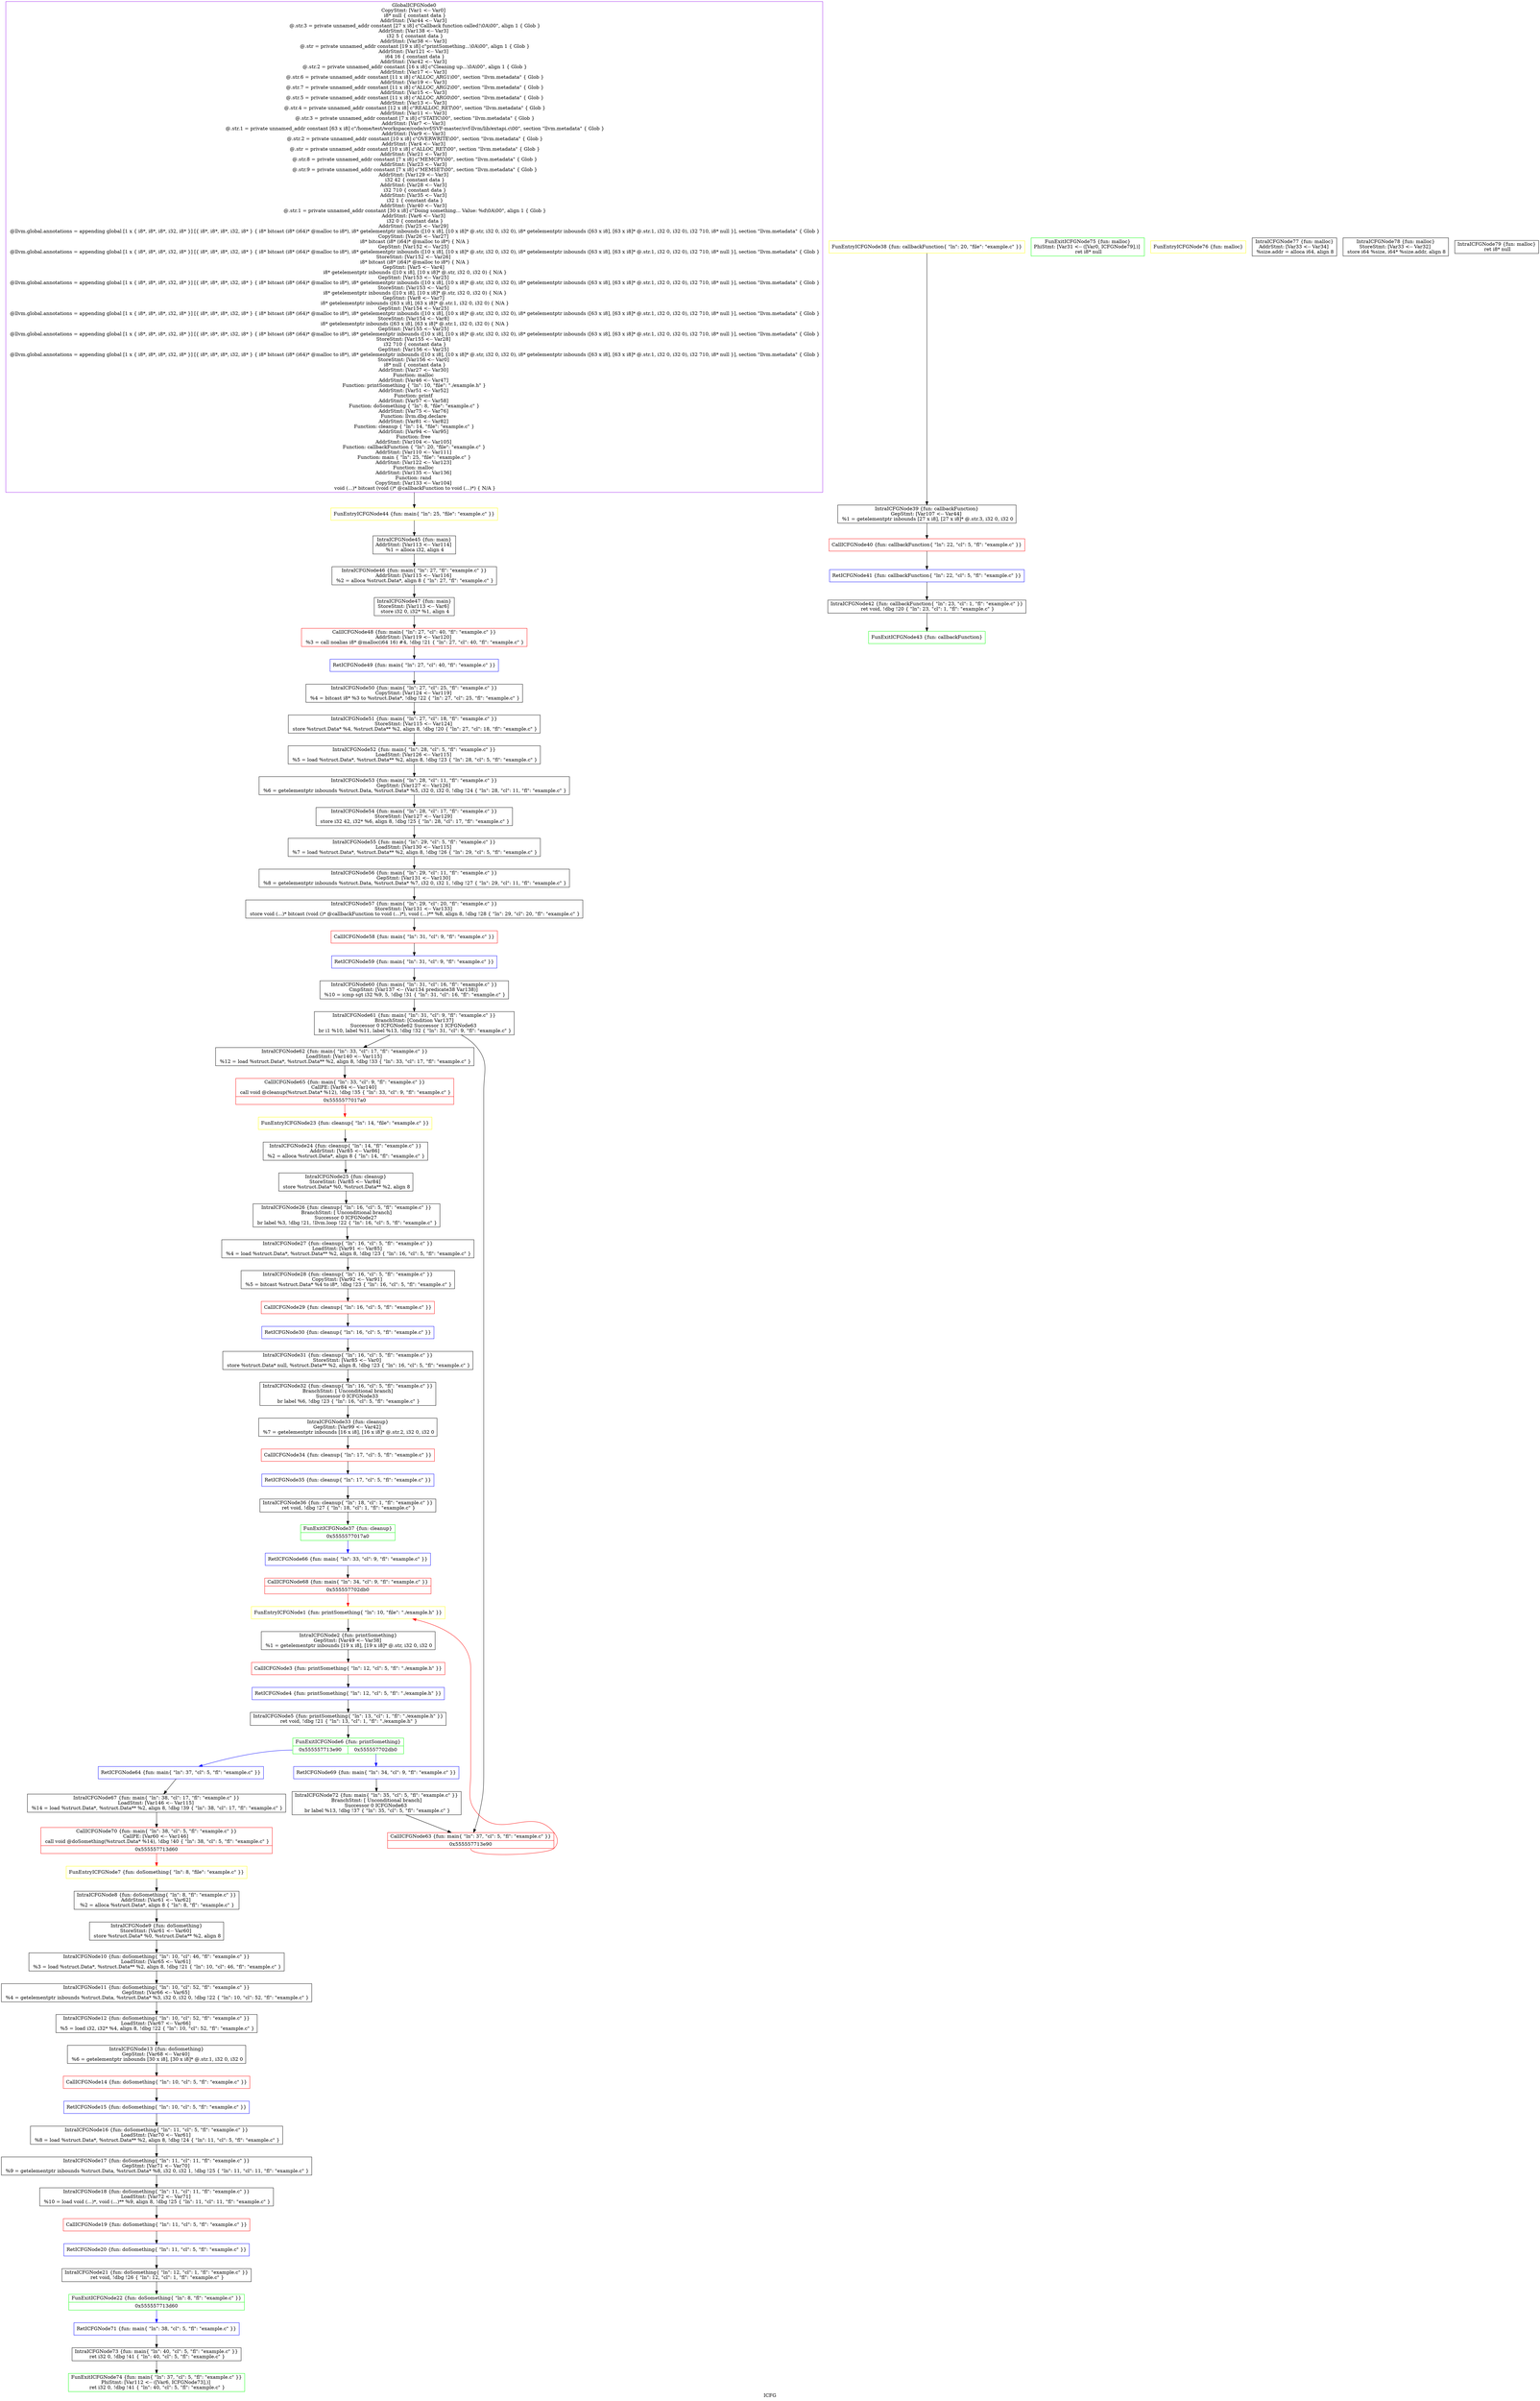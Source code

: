 digraph "ICFG" {
	label="ICFG";

	Node0x5555577226c0 [shape=record,color=purple,label="{GlobalICFGNode0\nCopyStmt: [Var1 \<-- Var0]  \n i8* null \{ constant data \}\nAddrStmt: [Var44 \<-- Var3]  \n @.str.3 = private unnamed_addr constant [27 x i8] c\"Callback function called!\\0A\\00\", align 1 \{ Glob  \}\nAddrStmt: [Var138 \<-- Var3]  \n i32 5 \{ constant data \}\nAddrStmt: [Var38 \<-- Var3]  \n @.str = private unnamed_addr constant [19 x i8] c\"printSomething...\\0A\\00\", align 1 \{ Glob  \}\nAddrStmt: [Var121 \<-- Var3]  \n i64 16 \{ constant data \}\nAddrStmt: [Var42 \<-- Var3]  \n @.str.2 = private unnamed_addr constant [16 x i8] c\"Cleaning up...\\0A\\00\", align 1 \{ Glob  \}\nAddrStmt: [Var17 \<-- Var3]  \n @.str.6 = private unnamed_addr constant [11 x i8] c\"ALLOC_ARG1\\00\", section \"llvm.metadata\" \{ Glob  \}\nAddrStmt: [Var19 \<-- Var3]  \n @.str.7 = private unnamed_addr constant [11 x i8] c\"ALLOC_ARG2\\00\", section \"llvm.metadata\" \{ Glob  \}\nAddrStmt: [Var15 \<-- Var3]  \n @.str.5 = private unnamed_addr constant [11 x i8] c\"ALLOC_ARG0\\00\", section \"llvm.metadata\" \{ Glob  \}\nAddrStmt: [Var13 \<-- Var3]  \n @.str.4 = private unnamed_addr constant [12 x i8] c\"REALLOC_RET\\00\", section \"llvm.metadata\" \{ Glob  \}\nAddrStmt: [Var11 \<-- Var3]  \n @.str.3 = private unnamed_addr constant [7 x i8] c\"STATIC\\00\", section \"llvm.metadata\" \{ Glob  \}\nAddrStmt: [Var7 \<-- Var3]  \n @.str.1 = private unnamed_addr constant [63 x i8] c\"/home/test/workspace/code/svf/SVF-master/svf-llvm/lib/extapi.c\\00\", section \"llvm.metadata\" \{ Glob  \}\nAddrStmt: [Var9 \<-- Var3]  \n @.str.2 = private unnamed_addr constant [10 x i8] c\"OVERWRITE\\00\", section \"llvm.metadata\" \{ Glob  \}\nAddrStmt: [Var4 \<-- Var3]  \n @.str = private unnamed_addr constant [10 x i8] c\"ALLOC_RET\\00\", section \"llvm.metadata\" \{ Glob  \}\nAddrStmt: [Var21 \<-- Var3]  \n @.str.8 = private unnamed_addr constant [7 x i8] c\"MEMCPY\\00\", section \"llvm.metadata\" \{ Glob  \}\nAddrStmt: [Var23 \<-- Var3]  \n @.str.9 = private unnamed_addr constant [7 x i8] c\"MEMSET\\00\", section \"llvm.metadata\" \{ Glob  \}\nAddrStmt: [Var129 \<-- Var3]  \n i32 42 \{ constant data \}\nAddrStmt: [Var28 \<-- Var3]  \n i32 710 \{ constant data \}\nAddrStmt: [Var35 \<-- Var3]  \n i32 1 \{ constant data \}\nAddrStmt: [Var40 \<-- Var3]  \n @.str.1 = private unnamed_addr constant [30 x i8] c\"Doing something... Value: %d\\0A\\00\", align 1 \{ Glob  \}\nAddrStmt: [Var6 \<-- Var3]  \n i32 0 \{ constant data \}\nAddrStmt: [Var25 \<-- Var29]  \n @llvm.global.annotations = appending global [1 x \{ i8*, i8*, i8*, i32, i8* \}] [\{ i8*, i8*, i8*, i32, i8* \} \{ i8* bitcast (i8* (i64)* @malloc to i8*), i8* getelementptr inbounds ([10 x i8], [10 x i8]* @.str, i32 0, i32 0), i8* getelementptr inbounds ([63 x i8], [63 x i8]* @.str.1, i32 0, i32 0), i32 710, i8* null \}], section \"llvm.metadata\" \{ Glob  \}\nCopyStmt: [Var26 \<-- Var27]  \n i8* bitcast (i8* (i64)* @malloc to i8*) \{ N/A \}\nGepStmt: [Var152 \<-- Var25]  \n @llvm.global.annotations = appending global [1 x \{ i8*, i8*, i8*, i32, i8* \}] [\{ i8*, i8*, i8*, i32, i8* \} \{ i8* bitcast (i8* (i64)* @malloc to i8*), i8* getelementptr inbounds ([10 x i8], [10 x i8]* @.str, i32 0, i32 0), i8* getelementptr inbounds ([63 x i8], [63 x i8]* @.str.1, i32 0, i32 0), i32 710, i8* null \}], section \"llvm.metadata\" \{ Glob  \}\nStoreStmt: [Var152 \<-- Var26]  \n i8* bitcast (i8* (i64)* @malloc to i8*) \{ N/A \}\nGepStmt: [Var5 \<-- Var4]  \n i8* getelementptr inbounds ([10 x i8], [10 x i8]* @.str, i32 0, i32 0) \{ N/A \}\nGepStmt: [Var153 \<-- Var25]  \n @llvm.global.annotations = appending global [1 x \{ i8*, i8*, i8*, i32, i8* \}] [\{ i8*, i8*, i8*, i32, i8* \} \{ i8* bitcast (i8* (i64)* @malloc to i8*), i8* getelementptr inbounds ([10 x i8], [10 x i8]* @.str, i32 0, i32 0), i8* getelementptr inbounds ([63 x i8], [63 x i8]* @.str.1, i32 0, i32 0), i32 710, i8* null \}], section \"llvm.metadata\" \{ Glob  \}\nStoreStmt: [Var153 \<-- Var5]  \n i8* getelementptr inbounds ([10 x i8], [10 x i8]* @.str, i32 0, i32 0) \{ N/A \}\nGepStmt: [Var8 \<-- Var7]  \n i8* getelementptr inbounds ([63 x i8], [63 x i8]* @.str.1, i32 0, i32 0) \{ N/A \}\nGepStmt: [Var154 \<-- Var25]  \n @llvm.global.annotations = appending global [1 x \{ i8*, i8*, i8*, i32, i8* \}] [\{ i8*, i8*, i8*, i32, i8* \} \{ i8* bitcast (i8* (i64)* @malloc to i8*), i8* getelementptr inbounds ([10 x i8], [10 x i8]* @.str, i32 0, i32 0), i8* getelementptr inbounds ([63 x i8], [63 x i8]* @.str.1, i32 0, i32 0), i32 710, i8* null \}], section \"llvm.metadata\" \{ Glob  \}\nStoreStmt: [Var154 \<-- Var8]  \n i8* getelementptr inbounds ([63 x i8], [63 x i8]* @.str.1, i32 0, i32 0) \{ N/A \}\nGepStmt: [Var155 \<-- Var25]  \n @llvm.global.annotations = appending global [1 x \{ i8*, i8*, i8*, i32, i8* \}] [\{ i8*, i8*, i8*, i32, i8* \} \{ i8* bitcast (i8* (i64)* @malloc to i8*), i8* getelementptr inbounds ([10 x i8], [10 x i8]* @.str, i32 0, i32 0), i8* getelementptr inbounds ([63 x i8], [63 x i8]* @.str.1, i32 0, i32 0), i32 710, i8* null \}], section \"llvm.metadata\" \{ Glob  \}\nStoreStmt: [Var155 \<-- Var28]  \n i32 710 \{ constant data \}\nGepStmt: [Var156 \<-- Var25]  \n @llvm.global.annotations = appending global [1 x \{ i8*, i8*, i8*, i32, i8* \}] [\{ i8*, i8*, i8*, i32, i8* \} \{ i8* bitcast (i8* (i64)* @malloc to i8*), i8* getelementptr inbounds ([10 x i8], [10 x i8]* @.str, i32 0, i32 0), i8* getelementptr inbounds ([63 x i8], [63 x i8]* @.str.1, i32 0, i32 0), i32 710, i8* null \}], section \"llvm.metadata\" \{ Glob  \}\nStoreStmt: [Var156 \<-- Var0]  \n i8* null \{ constant data \}\nAddrStmt: [Var27 \<-- Var30]  \nFunction: malloc \nAddrStmt: [Var46 \<-- Var47]  \nFunction: printSomething \{ \"ln\": 10, \"file\": \"./example.h\" \}\nAddrStmt: [Var51 \<-- Var52]  \nFunction: printf \nAddrStmt: [Var57 \<-- Var58]  \nFunction: doSomething \{ \"ln\": 8, \"file\": \"example.c\" \}\nAddrStmt: [Var75 \<-- Var76]  \nFunction: llvm.dbg.declare \nAddrStmt: [Var81 \<-- Var82]  \nFunction: cleanup \{ \"ln\": 14, \"file\": \"example.c\" \}\nAddrStmt: [Var94 \<-- Var95]  \nFunction: free \nAddrStmt: [Var104 \<-- Var105]  \nFunction: callbackFunction \{ \"ln\": 20, \"file\": \"example.c\" \}\nAddrStmt: [Var110 \<-- Var111]  \nFunction: main \{ \"ln\": 25, \"file\": \"example.c\" \}\nAddrStmt: [Var122 \<-- Var123]  \nFunction: malloc \nAddrStmt: [Var135 \<-- Var136]  \nFunction: rand \nCopyStmt: [Var133 \<-- Var104]  \n void (...)* bitcast (void ()* @callbackFunction to void (...)*) \{ N/A \}}"];
	Node0x5555577226c0 -> Node0x55555773ecb0[style=solid];
	Node0x555557722430 [shape=record,color=yellow,label="{FunEntryICFGNode1 \{fun: printSomething\{ \"ln\": 10, \"file\": \"./example.h\" \}\}}"];
	Node0x555557722430 -> Node0x555557722870[style=solid];
	Node0x555557722870 [shape=record,color=black,label="{IntraICFGNode2 \{fun: printSomething\}\nGepStmt: [Var49 \<-- Var38]  \n   %1 = getelementptr inbounds [19 x i8], [19 x i8]* @.str, i32 0, i32 0 }"];
	Node0x555557722870 -> Node0x55555774d4b0[style=solid];
	Node0x55555774d4b0 [shape=record,color=red,label="{CallICFGNode3 \{fun: printSomething\{ \"ln\": 12, \"cl\": 5, \"fl\": \"./example.h\" \}\}}"];
	Node0x55555774d4b0 -> Node0x5555576e45a0[style=solid];
	Node0x5555576e45a0 [shape=record,color=blue,label="{RetICFGNode4 \{fun: printSomething\{ \"ln\": 12, \"cl\": 5, \"fl\": \"./example.h\" \}\}}"];
	Node0x5555576e45a0 -> Node0x5555577066f0[style=solid];
	Node0x5555577066f0 [shape=record,color=black,label="{IntraICFGNode5 \{fun: printSomething\{ \"ln\": 13, \"cl\": 1, \"fl\": \"./example.h\" \}\}\n   ret void, !dbg !21 \{ \"ln\": 13, \"cl\": 1, \"fl\": \"./example.h\" \}}"];
	Node0x5555577066f0 -> Node0x5555577068d0[style=solid];
	Node0x5555577068d0 [shape=record,color=green,label="{FunExitICFGNode6 \{fun: printSomething\}|{<s0>0x555557713e90|<s1>0x555557702db0}}"];
	Node0x5555577068d0:s0 -> Node0x55555775d3c0[style=solid,color=blue];
	Node0x5555577068d0:s1 -> Node0x5555577635e0[style=solid,color=blue];
	Node0x5555576ebcd0 [shape=record,color=yellow,label="{FunEntryICFGNode7 \{fun: doSomething\{ \"ln\": 8, \"file\": \"example.c\" \}\}}"];
	Node0x5555576ebcd0 -> Node0x555557703400[style=solid];
	Node0x555557703400 [shape=record,color=black,label="{IntraICFGNode8 \{fun: doSomething\{ \"ln\": 8, \"fl\": \"example.c\" \}\}\nAddrStmt: [Var61 \<-- Var62]  \n   %2 = alloca %struct.Data*, align 8 \{ \"ln\": 8, \"fl\": \"example.c\" \}}"];
	Node0x555557703400 -> Node0x5555577035e0[style=solid];
	Node0x5555577035e0 [shape=record,color=black,label="{IntraICFGNode9 \{fun: doSomething\}\nStoreStmt: [Var61 \<-- Var60]  \n   store %struct.Data* %0, %struct.Data** %2, align 8 }"];
	Node0x5555577035e0 -> Node0x555557713780[style=solid];
	Node0x555557713780 [shape=record,color=black,label="{IntraICFGNode10 \{fun: doSomething\{ \"ln\": 10, \"cl\": 46, \"fl\": \"example.c\" \}\}\nLoadStmt: [Var65 \<-- Var61]  \n   %3 = load %struct.Data*, %struct.Data** %2, align 8, !dbg !21 \{ \"ln\": 10, \"cl\": 46, \"fl\": \"example.c\" \}}"];
	Node0x555557713780 -> Node0x555557713960[style=solid];
	Node0x555557713960 [shape=record,color=black,label="{IntraICFGNode11 \{fun: doSomething\{ \"ln\": 10, \"cl\": 52, \"fl\": \"example.c\" \}\}\nGepStmt: [Var66 \<-- Var65]  \n   %4 = getelementptr inbounds %struct.Data, %struct.Data* %3, i32 0, i32 0, !dbg !22 \{ \"ln\": 10, \"cl\": 52, \"fl\": \"example.c\" \}}"];
	Node0x555557713960 -> Node0x555557705ad0[style=solid];
	Node0x555557705ad0 [shape=record,color=black,label="{IntraICFGNode12 \{fun: doSomething\{ \"ln\": 10, \"cl\": 52, \"fl\": \"example.c\" \}\}\nLoadStmt: [Var67 \<-- Var66]  \n   %5 = load i32, i32* %4, align 8, !dbg !22 \{ \"ln\": 10, \"cl\": 52, \"fl\": \"example.c\" \}}"];
	Node0x555557705ad0 -> Node0x555557705cb0[style=solid];
	Node0x555557705cb0 [shape=record,color=black,label="{IntraICFGNode13 \{fun: doSomething\}\nGepStmt: [Var68 \<-- Var40]  \n   %6 = getelementptr inbounds [30 x i8], [30 x i8]* @.str.1, i32 0, i32 0 }"];
	Node0x555557705cb0 -> Node0x5555576e23c0[style=solid];
	Node0x5555576e23c0 [shape=record,color=red,label="{CallICFGNode14 \{fun: doSomething\{ \"ln\": 10, \"cl\": 5, \"fl\": \"example.c\" \}\}}"];
	Node0x5555576e23c0 -> Node0x5555576e9e80[style=solid];
	Node0x5555576e9e80 [shape=record,color=blue,label="{RetICFGNode15 \{fun: doSomething\{ \"ln\": 10, \"cl\": 5, \"fl\": \"example.c\" \}\}}"];
	Node0x5555576e9e80 -> Node0x555557723830[style=solid];
	Node0x555557723830 [shape=record,color=black,label="{IntraICFGNode16 \{fun: doSomething\{ \"ln\": 11, \"cl\": 5, \"fl\": \"example.c\" \}\}\nLoadStmt: [Var70 \<-- Var61]  \n   %8 = load %struct.Data*, %struct.Data** %2, align 8, !dbg !24 \{ \"ln\": 11, \"cl\": 5, \"fl\": \"example.c\" \}}"];
	Node0x555557723830 -> Node0x555557723a30[style=solid];
	Node0x555557723a30 [shape=record,color=black,label="{IntraICFGNode17 \{fun: doSomething\{ \"ln\": 11, \"cl\": 11, \"fl\": \"example.c\" \}\}\nGepStmt: [Var71 \<-- Var70]  \n   %9 = getelementptr inbounds %struct.Data, %struct.Data* %8, i32 0, i32 1, !dbg !25 \{ \"ln\": 11, \"cl\": 11, \"fl\": \"example.c\" \}}"];
	Node0x555557723a30 -> Node0x555557718290[style=solid];
	Node0x555557718290 [shape=record,color=black,label="{IntraICFGNode18 \{fun: doSomething\{ \"ln\": 11, \"cl\": 11, \"fl\": \"example.c\" \}\}\nLoadStmt: [Var72 \<-- Var71]  \n   %10 = load void (...)*, void (...)** %9, align 8, !dbg !25 \{ \"ln\": 11, \"cl\": 11, \"fl\": \"example.c\" \}}"];
	Node0x555557718290 -> Node0x55555770ca20[style=solid];
	Node0x55555770ca20 [shape=record,color=red,label="{CallICFGNode19 \{fun: doSomething\{ \"ln\": 11, \"cl\": 5, \"fl\": \"example.c\" \}\}}"];
	Node0x55555770ca20 -> Node0x5555576f6d50[style=solid];
	Node0x5555576f6d50 [shape=record,color=blue,label="{RetICFGNode20 \{fun: doSomething\{ \"ln\": 11, \"cl\": 5, \"fl\": \"example.c\" \}\}}"];
	Node0x5555576f6d50 -> Node0x5555576fe990[style=solid];
	Node0x5555576fe990 [shape=record,color=black,label="{IntraICFGNode21 \{fun: doSomething\{ \"ln\": 12, \"cl\": 1, \"fl\": \"example.c\" \}\}\n   ret void, !dbg !26 \{ \"ln\": 12, \"cl\": 1, \"fl\": \"example.c\" \}}"];
	Node0x5555576fe990 -> Node0x5555576feb90[style=solid];
	Node0x5555576feb90 [shape=record,color=green,label="{FunExitICFGNode22 \{fun: doSomething\{ \"ln\": 8, \"fl\": \"example.c\" \}\}|{<s0>0x555557713d60}}"];
	Node0x5555576feb90:s0 -> Node0x555557763aa0[style=solid,color=blue];
	Node0x5555576d2c70 [shape=record,color=yellow,label="{FunEntryICFGNode23 \{fun: cleanup\{ \"ln\": 14, \"file\": \"example.c\" \}\}}"];
	Node0x5555576d2c70 -> Node0x555557724ad0[style=solid];
	Node0x555557724ad0 [shape=record,color=black,label="{IntraICFGNode24 \{fun: cleanup\{ \"ln\": 14, \"fl\": \"example.c\" \}\}\nAddrStmt: [Var85 \<-- Var86]  \n   %2 = alloca %struct.Data*, align 8 \{ \"ln\": 14, \"fl\": \"example.c\" \}}"];
	Node0x555557724ad0 -> Node0x555557724cb0[style=solid];
	Node0x555557724cb0 [shape=record,color=black,label="{IntraICFGNode25 \{fun: cleanup\}\nStoreStmt: [Var85 \<-- Var84]  \n   store %struct.Data* %0, %struct.Data** %2, align 8 }"];
	Node0x555557724cb0 -> Node0x555557724e90[style=solid];
	Node0x555557724e90 [shape=record,color=black,label="{IntraICFGNode26 \{fun: cleanup\{ \"ln\": 16, \"cl\": 5, \"fl\": \"example.c\" \}\}\nBranchStmt: [ Unconditional branch]\nSuccessor 0 ICFGNode27   \n   br label %3, !dbg !21, !llvm.loop !22 \{ \"ln\": 16, \"cl\": 5, \"fl\": \"example.c\" \}}"];
	Node0x555557724e90 -> Node0x5555576ff880[style=solid];
	Node0x5555576ff880 [shape=record,color=black,label="{IntraICFGNode27 \{fun: cleanup\{ \"ln\": 16, \"cl\": 5, \"fl\": \"example.c\" \}\}\nLoadStmt: [Var91 \<-- Var85]  \n   %4 = load %struct.Data*, %struct.Data** %2, align 8, !dbg !23 \{ \"ln\": 16, \"cl\": 5, \"fl\": \"example.c\" \}}"];
	Node0x5555576ff880 -> Node0x5555576ffa60[style=solid];
	Node0x5555576ffa60 [shape=record,color=black,label="{IntraICFGNode28 \{fun: cleanup\{ \"ln\": 16, \"cl\": 5, \"fl\": \"example.c\" \}\}\nCopyStmt: [Var92 \<-- Var91]  \n   %5 = bitcast %struct.Data* %4 to i8*, !dbg !23 \{ \"ln\": 16, \"cl\": 5, \"fl\": \"example.c\" \}}"];
	Node0x5555576ffa60 -> Node0x555557702fc0[style=solid];
	Node0x555557702fc0 [shape=record,color=red,label="{CallICFGNode29 \{fun: cleanup\{ \"ln\": 16, \"cl\": 5, \"fl\": \"example.c\" \}\}}"];
	Node0x555557702fc0 -> Node0x5555576ccfa0[style=solid];
	Node0x5555576ccfa0 [shape=record,color=blue,label="{RetICFGNode30 \{fun: cleanup\{ \"ln\": 16, \"cl\": 5, \"fl\": \"example.c\" \}\}}"];
	Node0x5555576ccfa0 -> Node0x555557720720[style=solid];
	Node0x555557720720 [shape=record,color=black,label="{IntraICFGNode31 \{fun: cleanup\{ \"ln\": 16, \"cl\": 5, \"fl\": \"example.c\" \}\}\nStoreStmt: [Var85 \<-- Var0]  \n   store %struct.Data* null, %struct.Data** %2, align 8, !dbg !23 \{ \"ln\": 16, \"cl\": 5, \"fl\": \"example.c\" \}}"];
	Node0x555557720720 -> Node0x555557720900[style=solid];
	Node0x555557720900 [shape=record,color=black,label="{IntraICFGNode32 \{fun: cleanup\{ \"ln\": 16, \"cl\": 5, \"fl\": \"example.c\" \}\}\nBranchStmt: [ Unconditional branch]\nSuccessor 0 ICFGNode33   \n   br label %6, !dbg !23 \{ \"ln\": 16, \"cl\": 5, \"fl\": \"example.c\" \}}"];
	Node0x555557720900 -> Node0x555557734210[style=solid];
	Node0x555557734210 [shape=record,color=black,label="{IntraICFGNode33 \{fun: cleanup\}\nGepStmt: [Var99 \<-- Var42]  \n   %7 = getelementptr inbounds [16 x i8], [16 x i8]* @.str.2, i32 0, i32 0 }"];
	Node0x555557734210 -> Node0x555557712fb0[style=solid];
	Node0x555557712fb0 [shape=record,color=red,label="{CallICFGNode34 \{fun: cleanup\{ \"ln\": 17, \"cl\": 5, \"fl\": \"example.c\" \}\}}"];
	Node0x555557712fb0 -> Node0x555557734460[style=solid];
	Node0x555557734460 [shape=record,color=blue,label="{RetICFGNode35 \{fun: cleanup\{ \"ln\": 17, \"cl\": 5, \"fl\": \"example.c\" \}\}}"];
	Node0x555557734460 -> Node0x55555773f110[style=solid];
	Node0x55555773f110 [shape=record,color=black,label="{IntraICFGNode36 \{fun: cleanup\{ \"ln\": 18, \"cl\": 1, \"fl\": \"example.c\" \}\}\n   ret void, !dbg !27 \{ \"ln\": 18, \"cl\": 1, \"fl\": \"example.c\" \}}"];
	Node0x55555773f110 -> Node0x55555773f2f0[style=solid];
	Node0x55555773f2f0 [shape=record,color=green,label="{FunExitICFGNode37 \{fun: cleanup\}|{<s0>0x5555577017a0}}"];
	Node0x55555773f2f0:s0 -> Node0x555557762470[style=solid,color=blue];
	Node0x55555773f4d0 [shape=record,color=yellow,label="{FunEntryICFGNode38 \{fun: callbackFunction\{ \"ln\": 20, \"file\": \"example.c\" \}\}}"];
	Node0x55555773f4d0 -> Node0x55555773f8e0[style=solid];
	Node0x55555773f8e0 [shape=record,color=black,label="{IntraICFGNode39 \{fun: callbackFunction\}\nGepStmt: [Var107 \<-- Var44]  \n   %1 = getelementptr inbounds [27 x i8], [27 x i8]* @.str.3, i32 0, i32 0 }"];
	Node0x55555773f8e0 -> Node0x55555773fac0[style=solid];
	Node0x55555773fac0 [shape=record,color=red,label="{CallICFGNode40 \{fun: callbackFunction\{ \"ln\": 22, \"cl\": 5, \"fl\": \"example.c\" \}\}}"];
	Node0x55555773fac0 -> Node0x55555773fc20[style=solid];
	Node0x55555773fc20 [shape=record,color=blue,label="{RetICFGNode41 \{fun: callbackFunction\{ \"ln\": 22, \"cl\": 5, \"fl\": \"example.c\" \}\}}"];
	Node0x55555773fc20 -> Node0x55555773e8f0[style=solid];
	Node0x55555773e8f0 [shape=record,color=black,label="{IntraICFGNode42 \{fun: callbackFunction\{ \"ln\": 23, \"cl\": 1, \"fl\": \"example.c\" \}\}\n   ret void, !dbg !20 \{ \"ln\": 23, \"cl\": 1, \"fl\": \"example.c\" \}}"];
	Node0x55555773e8f0 -> Node0x55555773ead0[style=solid];
	Node0x55555773ead0 [shape=record,color=green,label="{FunExitICFGNode43 \{fun: callbackFunction\}}"];
	Node0x55555773ecb0 [shape=record,color=yellow,label="{FunEntryICFGNode44 \{fun: main\{ \"ln\": 25, \"file\": \"example.c\" \}\}}"];
	Node0x55555773ecb0 -> Node0x55555773ee00[style=solid];
	Node0x55555773ee00 [shape=record,color=black,label="{IntraICFGNode45 \{fun: main\}\nAddrStmt: [Var113 \<-- Var114]  \n   %1 = alloca i32, align 4 }"];
	Node0x55555773ee00 -> Node0x55555771bb40[style=solid];
	Node0x55555771bb40 [shape=record,color=black,label="{IntraICFGNode46 \{fun: main\{ \"ln\": 27, \"fl\": \"example.c\" \}\}\nAddrStmt: [Var115 \<-- Var116]  \n   %2 = alloca %struct.Data*, align 8 \{ \"ln\": 27, \"fl\": \"example.c\" \}}"];
	Node0x55555771bb40 -> Node0x55555771bd20[style=solid];
	Node0x55555771bd20 [shape=record,color=black,label="{IntraICFGNode47 \{fun: main\}\nStoreStmt: [Var113 \<-- Var6]  \n   store i32 0, i32* %1, align 4 }"];
	Node0x55555771bd20 -> Node0x55555771bf00[style=solid];
	Node0x55555771bf00 [shape=record,color=red,label="{CallICFGNode48 \{fun: main\{ \"ln\": 27, \"cl\": 40, \"fl\": \"example.c\" \}\}\nAddrStmt: [Var119 \<-- Var120]  \n   %3 = call noalias i8* @malloc(i64 16) #4, !dbg !21 \{ \"ln\": 27, \"cl\": 40, \"fl\": \"example.c\" \}}"];
	Node0x55555771bf00 -> Node0x55555771c060[style=solid];
	Node0x55555771c060 [shape=record,color=blue,label="{RetICFGNode49 \{fun: main\{ \"ln\": 27, \"cl\": 40, \"fl\": \"example.c\" \}\}}"];
	Node0x55555771c060 -> Node0x555557717d60[style=solid];
	Node0x555557717d60 [shape=record,color=black,label="{IntraICFGNode50 \{fun: main\{ \"ln\": 27, \"cl\": 25, \"fl\": \"example.c\" \}\}\nCopyStmt: [Var124 \<-- Var119]  \n   %4 = bitcast i8* %3 to %struct.Data*, !dbg !22 \{ \"ln\": 27, \"cl\": 25, \"fl\": \"example.c\" \}}"];
	Node0x555557717d60 -> Node0x555557717f40[style=solid];
	Node0x555557717f40 [shape=record,color=black,label="{IntraICFGNode51 \{fun: main\{ \"ln\": 27, \"cl\": 18, \"fl\": \"example.c\" \}\}\nStoreStmt: [Var115 \<-- Var124]  \n   store %struct.Data* %4, %struct.Data** %2, align 8, !dbg !20 \{ \"ln\": 27, \"cl\": 18, \"fl\": \"example.c\" \}}"];
	Node0x555557717f40 -> Node0x555557718120[style=solid];
	Node0x555557718120 [shape=record,color=black,label="{IntraICFGNode52 \{fun: main\{ \"ln\": 28, \"cl\": 5, \"fl\": \"example.c\" \}\}\nLoadStmt: [Var126 \<-- Var115]  \n   %5 = load %struct.Data*, %struct.Data** %2, align 8, !dbg !23 \{ \"ln\": 28, \"cl\": 5, \"fl\": \"example.c\" \}}"];
	Node0x555557718120 -> Node0x55555773d940[style=solid];
	Node0x55555773d940 [shape=record,color=black,label="{IntraICFGNode53 \{fun: main\{ \"ln\": 28, \"cl\": 11, \"fl\": \"example.c\" \}\}\nGepStmt: [Var127 \<-- Var126]  \n   %6 = getelementptr inbounds %struct.Data, %struct.Data* %5, i32 0, i32 0, !dbg !24 \{ \"ln\": 28, \"cl\": 11, \"fl\": \"example.c\" \}}"];
	Node0x55555773d940 -> Node0x55555773dd00[style=solid];
	Node0x55555773dd00 [shape=record,color=black,label="{IntraICFGNode54 \{fun: main\{ \"ln\": 28, \"cl\": 17, \"fl\": \"example.c\" \}\}\nStoreStmt: [Var127 \<-- Var129]  \n   store i32 42, i32* %6, align 8, !dbg !25 \{ \"ln\": 28, \"cl\": 17, \"fl\": \"example.c\" \}}"];
	Node0x55555773dd00 -> Node0x55555771b460[style=solid];
	Node0x55555771b460 [shape=record,color=black,label="{IntraICFGNode55 \{fun: main\{ \"ln\": 29, \"cl\": 5, \"fl\": \"example.c\" \}\}\nLoadStmt: [Var130 \<-- Var115]  \n   %7 = load %struct.Data*, %struct.Data** %2, align 8, !dbg !26 \{ \"ln\": 29, \"cl\": 5, \"fl\": \"example.c\" \}}"];
	Node0x55555771b460 -> Node0x55555771b640[style=solid];
	Node0x55555771b640 [shape=record,color=black,label="{IntraICFGNode56 \{fun: main\{ \"ln\": 29, \"cl\": 11, \"fl\": \"example.c\" \}\}\nGepStmt: [Var131 \<-- Var130]  \n   %8 = getelementptr inbounds %struct.Data, %struct.Data* %7, i32 0, i32 1, !dbg !27 \{ \"ln\": 29, \"cl\": 11, \"fl\": \"example.c\" \}}"];
	Node0x55555771b640 -> Node0x55555771b820[style=solid];
	Node0x55555771b820 [shape=record,color=black,label="{IntraICFGNode57 \{fun: main\{ \"ln\": 29, \"cl\": 20, \"fl\": \"example.c\" \}\}\nStoreStmt: [Var131 \<-- Var133]  \n   store void (...)* bitcast (void ()* @callbackFunction to void (...)*), void (...)** %8, align 8, !dbg !28 \{ \"ln\": 29, \"cl\": 20, \"fl\": \"example.c\" \}}"];
	Node0x55555771b820 -> Node0x5555576e5210[style=solid];
	Node0x5555576e5210 [shape=record,color=red,label="{CallICFGNode58 \{fun: main\{ \"ln\": 31, \"cl\": 9, \"fl\": \"example.c\" \}\}}"];
	Node0x5555576e5210 -> Node0x55555774ccf0[style=solid];
	Node0x55555774ccf0 [shape=record,color=blue,label="{RetICFGNode59 \{fun: main\{ \"ln\": 31, \"cl\": 9, \"fl\": \"example.c\" \}\}}"];
	Node0x55555774ccf0 -> Node0x55555774cf80[style=solid];
	Node0x55555774cf80 [shape=record,color=black,label="{IntraICFGNode60 \{fun: main\{ \"ln\": 31, \"cl\": 16, \"fl\": \"example.c\" \}\}\nCmpStmt: [Var137 \<-- (Var134 predicate38 Var138)]  \n   %10 = icmp sgt i32 %9, 5, !dbg !31 \{ \"ln\": 31, \"cl\": 16, \"fl\": \"example.c\" \}}"];
	Node0x55555774cf80 -> Node0x55555774d270[style=solid];
	Node0x55555774d270 [shape=record,color=black,label="{IntraICFGNode61 \{fun: main\{ \"ln\": 31, \"cl\": 9, \"fl\": \"example.c\" \}\}\nBranchStmt: [Condition Var137]\nSuccessor 0 ICFGNode62   Successor 1 ICFGNode63   \n   br i1 %10, label %11, label %13, !dbg !32 \{ \"ln\": 31, \"cl\": 9, \"fl\": \"example.c\" \}}"];
	Node0x55555774d270 -> Node0x55555775d080[style=solid];
	Node0x55555774d270 -> Node0x55555775d260[style=solid];
	Node0x55555775d080 [shape=record,color=black,label="{IntraICFGNode62 \{fun: main\{ \"ln\": 33, \"cl\": 17, \"fl\": \"example.c\" \}\}\nLoadStmt: [Var140 \<-- Var115]  \n   %12 = load %struct.Data*, %struct.Data** %2, align 8, !dbg !33 \{ \"ln\": 33, \"cl\": 17, \"fl\": \"example.c\" \}}"];
	Node0x55555775d080 -> Node0x555557762310[style=solid];
	Node0x55555775d260 [shape=record,color=red,label="{CallICFGNode63 \{fun: main\{ \"ln\": 37, \"cl\": 5, \"fl\": \"example.c\" \}\}|{<s0>0x555557713e90}}"];
	Node0x55555775d260:s0 -> Node0x555557722430[style=solid,color=red];
	Node0x55555775d3c0 [shape=record,color=blue,label="{RetICFGNode64 \{fun: main\{ \"ln\": 37, \"cl\": 5, \"fl\": \"example.c\" \}\}}"];
	Node0x55555775d3c0 -> Node0x555557762780[style=solid];
	Node0x555557762310 [shape=record,color=red,label="{CallICFGNode65 \{fun: main\{ \"ln\": 33, \"cl\": 9, \"fl\": \"example.c\" \}\}\nCallPE: [Var84 \<-- Var140]  \n   call void @cleanup(%struct.Data* %12), !dbg !35 \{ \"ln\": 33, \"cl\": 9, \"fl\": \"example.c\" \}|{<s0>0x5555577017a0}}"];
	Node0x555557762310:s0 -> Node0x5555576d2c70[style=solid,color=red];
	Node0x555557762470 [shape=record,color=blue,label="{RetICFGNode66 \{fun: main\{ \"ln\": 33, \"cl\": 9, \"fl\": \"example.c\" \}\}}"];
	Node0x555557762470 -> Node0x555557763480[style=solid];
	Node0x555557762780 [shape=record,color=black,label="{IntraICFGNode67 \{fun: main\{ \"ln\": 38, \"cl\": 17, \"fl\": \"example.c\" \}\}\nLoadStmt: [Var146 \<-- Var115]  \n   %14 = load %struct.Data*, %struct.Data** %2, align 8, !dbg !39 \{ \"ln\": 38, \"cl\": 17, \"fl\": \"example.c\" \}}"];
	Node0x555557762780 -> Node0x555557763940[style=solid];
	Node0x555557763480 [shape=record,color=red,label="{CallICFGNode68 \{fun: main\{ \"ln\": 34, \"cl\": 9, \"fl\": \"example.c\" \}\}|{<s0>0x555557702db0}}"];
	Node0x555557763480:s0 -> Node0x555557722430[style=solid,color=red];
	Node0x5555577635e0 [shape=record,color=blue,label="{RetICFGNode69 \{fun: main\{ \"ln\": 34, \"cl\": 9, \"fl\": \"example.c\" \}\}}"];
	Node0x5555577635e0 -> Node0x5555577188a0[style=solid];
	Node0x555557763940 [shape=record,color=red,label="{CallICFGNode70 \{fun: main\{ \"ln\": 38, \"cl\": 5, \"fl\": \"example.c\" \}\}\nCallPE: [Var60 \<-- Var146]  \n   call void @doSomething(%struct.Data* %14), !dbg !40 \{ \"ln\": 38, \"cl\": 5, \"fl\": \"example.c\" \}|{<s0>0x555557713d60}}"];
	Node0x555557763940:s0 -> Node0x5555576ebcd0[style=solid,color=red];
	Node0x555557763aa0 [shape=record,color=blue,label="{RetICFGNode71 \{fun: main\{ \"ln\": 38, \"cl\": 5, \"fl\": \"example.c\" \}\}}"];
	Node0x555557763aa0 -> Node0x555557718aa0[style=solid];
	Node0x5555577188a0 [shape=record,color=black,label="{IntraICFGNode72 \{fun: main\{ \"ln\": 35, \"cl\": 5, \"fl\": \"example.c\" \}\}\nBranchStmt: [ Unconditional branch]\nSuccessor 0 ICFGNode63   \n   br label %13, !dbg !37 \{ \"ln\": 35, \"cl\": 5, \"fl\": \"example.c\" \}}"];
	Node0x5555577188a0 -> Node0x55555775d260[style=solid];
	Node0x555557718aa0 [shape=record,color=black,label="{IntraICFGNode73 \{fun: main\{ \"ln\": 40, \"cl\": 5, \"fl\": \"example.c\" \}\}\n   ret i32 0, !dbg !41 \{ \"ln\": 40, \"cl\": 5, \"fl\": \"example.c\" \}}"];
	Node0x555557718aa0 -> Node0x555557718d60[style=solid];
	Node0x555557718d60 [shape=record,color=green,label="{FunExitICFGNode74 \{fun: main\{ \"ln\": 37, \"cl\": 5, \"fl\": \"example.c\" \}\}\nPhiStmt: [Var112 \<-- ([Var6, ICFGNode73],)]  \n   ret i32 0, !dbg !41 \{ \"ln\": 40, \"cl\": 5, \"fl\": \"example.c\" \}}"];
	Node0x555557725a30 [shape=record,color=green,label="{FunExitICFGNode75 \{fun: malloc\}\nPhiStmt: [Var31 \<-- ([Var0, ICFGNode79],)]  \n   ret i8* null }"];
	Node0x555557725c10 [shape=record,color=yellow,label="{FunEntryICFGNode76 \{fun: malloc\}}"];
	Node0x5555577261e0 [shape=record,color=black,label="{IntraICFGNode77 \{fun: malloc\}\nAddrStmt: [Var33 \<-- Var34]  \n   %size.addr = alloca i64, align 8 }"];
	Node0x555557726400 [shape=record,color=black,label="{IntraICFGNode78 \{fun: malloc\}\nStoreStmt: [Var33 \<-- Var32]  \n   store i64 %size, i64* %size.addr, align 8 }"];
	Node0x5555577268e0 [shape=record,color=black,label="{IntraICFGNode79 \{fun: malloc\}\n   ret i8* null }"];
}
